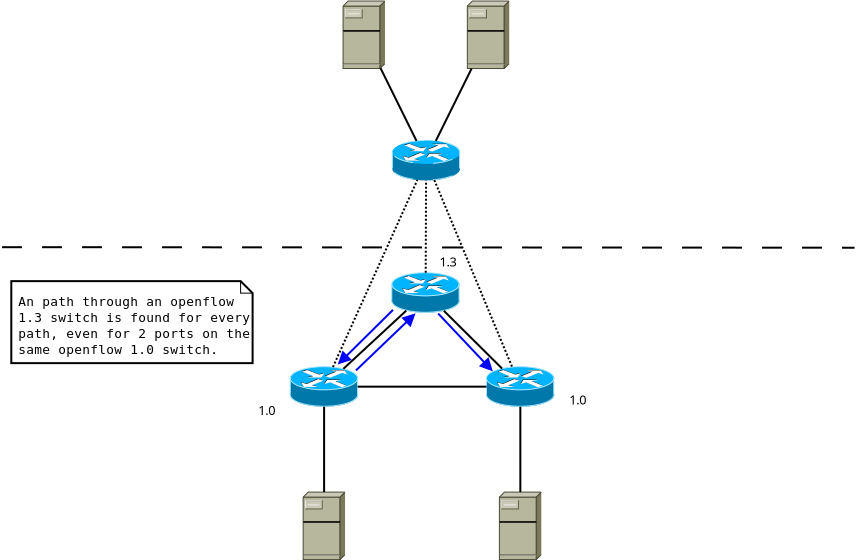 <?xml version="1.0" encoding="UTF-8"?>
<dia:diagram xmlns:dia="http://www.lysator.liu.se/~alla/dia/">
  <dia:layer name="Background" visible="true" active="true">
    <dia:object type="Cisco - Router" version="1" id="O0">
      <dia:attribute name="obj_pos">
        <dia:point val="21.962,22.976"/>
      </dia:attribute>
      <dia:attribute name="obj_bb">
        <dia:rectangle val="21.962,22.975;25.35,24.976"/>
      </dia:attribute>
      <dia:attribute name="meta">
        <dia:composite type="dict"/>
      </dia:attribute>
      <dia:attribute name="elem_corner">
        <dia:point val="21.962,22.976"/>
      </dia:attribute>
      <dia:attribute name="elem_width">
        <dia:real val="3.387"/>
      </dia:attribute>
      <dia:attribute name="elem_height">
        <dia:real val="2.0"/>
      </dia:attribute>
      <dia:attribute name="line_width">
        <dia:real val="0.1"/>
      </dia:attribute>
      <dia:attribute name="line_colour">
        <dia:color val="#000000"/>
      </dia:attribute>
      <dia:attribute name="fill_colour">
        <dia:color val="#ffffff"/>
      </dia:attribute>
      <dia:attribute name="show_background">
        <dia:boolean val="true"/>
      </dia:attribute>
      <dia:attribute name="line_style">
        <dia:enum val="0"/>
        <dia:real val="1"/>
      </dia:attribute>
      <dia:attribute name="flip_horizontal">
        <dia:boolean val="false"/>
      </dia:attribute>
      <dia:attribute name="flip_vertical">
        <dia:boolean val="false"/>
      </dia:attribute>
      <dia:attribute name="subscale">
        <dia:real val="1"/>
      </dia:attribute>
    </dia:object>
    <dia:object type="Cisco - Router" version="1" id="O1">
      <dia:attribute name="obj_pos">
        <dia:point val="27.038,18.277"/>
      </dia:attribute>
      <dia:attribute name="obj_bb">
        <dia:rectangle val="27.038,18.276;30.426,20.277"/>
      </dia:attribute>
      <dia:attribute name="meta">
        <dia:composite type="dict"/>
      </dia:attribute>
      <dia:attribute name="elem_corner">
        <dia:point val="27.038,18.277"/>
      </dia:attribute>
      <dia:attribute name="elem_width">
        <dia:real val="3.387"/>
      </dia:attribute>
      <dia:attribute name="elem_height">
        <dia:real val="2.0"/>
      </dia:attribute>
      <dia:attribute name="line_width">
        <dia:real val="0.1"/>
      </dia:attribute>
      <dia:attribute name="line_colour">
        <dia:color val="#000000"/>
      </dia:attribute>
      <dia:attribute name="fill_colour">
        <dia:color val="#ffffff"/>
      </dia:attribute>
      <dia:attribute name="show_background">
        <dia:boolean val="true"/>
      </dia:attribute>
      <dia:attribute name="line_style">
        <dia:enum val="0"/>
        <dia:real val="1"/>
      </dia:attribute>
      <dia:attribute name="flip_horizontal">
        <dia:boolean val="false"/>
      </dia:attribute>
      <dia:attribute name="flip_vertical">
        <dia:boolean val="false"/>
      </dia:attribute>
      <dia:attribute name="subscale">
        <dia:real val="1"/>
      </dia:attribute>
    </dia:object>
    <dia:object type="Cisco - Router" version="1" id="O2">
      <dia:attribute name="obj_pos">
        <dia:point val="31.774,22.976"/>
      </dia:attribute>
      <dia:attribute name="obj_bb">
        <dia:rectangle val="31.774,22.975;35.162,24.976"/>
      </dia:attribute>
      <dia:attribute name="meta">
        <dia:composite type="dict"/>
      </dia:attribute>
      <dia:attribute name="elem_corner">
        <dia:point val="31.774,22.976"/>
      </dia:attribute>
      <dia:attribute name="elem_width">
        <dia:real val="3.387"/>
      </dia:attribute>
      <dia:attribute name="elem_height">
        <dia:real val="2.0"/>
      </dia:attribute>
      <dia:attribute name="line_width">
        <dia:real val="0.1"/>
      </dia:attribute>
      <dia:attribute name="line_colour">
        <dia:color val="#000000"/>
      </dia:attribute>
      <dia:attribute name="fill_colour">
        <dia:color val="#ffffff"/>
      </dia:attribute>
      <dia:attribute name="show_background">
        <dia:boolean val="true"/>
      </dia:attribute>
      <dia:attribute name="line_style">
        <dia:enum val="0"/>
        <dia:real val="1"/>
      </dia:attribute>
      <dia:attribute name="flip_horizontal">
        <dia:boolean val="false"/>
      </dia:attribute>
      <dia:attribute name="flip_vertical">
        <dia:boolean val="false"/>
      </dia:attribute>
      <dia:attribute name="subscale">
        <dia:real val="1"/>
      </dia:attribute>
    </dia:object>
    <dia:object type="Standard - Line" version="0" id="O3">
      <dia:attribute name="obj_pos">
        <dia:point val="24.619,23.082"/>
      </dia:attribute>
      <dia:attribute name="obj_bb">
        <dia:rectangle val="24.549,20.101;27.835,23.153"/>
      </dia:attribute>
      <dia:attribute name="conn_endpoints">
        <dia:point val="24.619,23.082"/>
        <dia:point val="27.764,20.171"/>
      </dia:attribute>
      <dia:attribute name="numcp">
        <dia:int val="1"/>
      </dia:attribute>
      <dia:connections>
        <dia:connection handle="0" to="O0" connection="4"/>
        <dia:connection handle="1" to="O1" connection="4"/>
      </dia:connections>
    </dia:object>
    <dia:object type="Standard - Line" version="0" id="O4">
      <dia:attribute name="obj_pos">
        <dia:point val="29.642,20.18"/>
      </dia:attribute>
      <dia:attribute name="obj_bb">
        <dia:rectangle val="29.572,20.109;32.627,23.142"/>
      </dia:attribute>
      <dia:attribute name="conn_endpoints">
        <dia:point val="29.642,20.18"/>
        <dia:point val="32.556,23.071"/>
      </dia:attribute>
      <dia:attribute name="numcp">
        <dia:int val="1"/>
      </dia:attribute>
      <dia:connections>
        <dia:connection handle="0" to="O1" connection="4"/>
        <dia:connection handle="1" to="O2" connection="4"/>
      </dia:connections>
    </dia:object>
    <dia:object type="Cisco - File Server" version="1" id="O5">
      <dia:attribute name="obj_pos">
        <dia:point val="22.608,29.247"/>
      </dia:attribute>
      <dia:attribute name="obj_bb">
        <dia:rectangle val="22.607,29.246;24.705,32.622"/>
      </dia:attribute>
      <dia:attribute name="meta">
        <dia:composite type="dict"/>
      </dia:attribute>
      <dia:attribute name="elem_corner">
        <dia:point val="22.608,29.247"/>
      </dia:attribute>
      <dia:attribute name="elem_width">
        <dia:real val="2.095"/>
      </dia:attribute>
      <dia:attribute name="elem_height">
        <dia:real val="3.374"/>
      </dia:attribute>
      <dia:attribute name="line_width">
        <dia:real val="0.1"/>
      </dia:attribute>
      <dia:attribute name="line_colour">
        <dia:color val="#000000"/>
      </dia:attribute>
      <dia:attribute name="fill_colour">
        <dia:color val="#ffffff"/>
      </dia:attribute>
      <dia:attribute name="show_background">
        <dia:boolean val="true"/>
      </dia:attribute>
      <dia:attribute name="line_style">
        <dia:enum val="0"/>
        <dia:real val="1"/>
      </dia:attribute>
      <dia:attribute name="flip_horizontal">
        <dia:boolean val="false"/>
      </dia:attribute>
      <dia:attribute name="flip_vertical">
        <dia:boolean val="false"/>
      </dia:attribute>
      <dia:attribute name="subscale">
        <dia:real val="1"/>
      </dia:attribute>
    </dia:object>
    <dia:object type="Cisco - File Server" version="1" id="O6">
      <dia:attribute name="obj_pos">
        <dia:point val="32.42,29.247"/>
      </dia:attribute>
      <dia:attribute name="obj_bb">
        <dia:rectangle val="32.419,29.246;34.517,32.622"/>
      </dia:attribute>
      <dia:attribute name="meta">
        <dia:composite type="dict"/>
      </dia:attribute>
      <dia:attribute name="elem_corner">
        <dia:point val="32.42,29.247"/>
      </dia:attribute>
      <dia:attribute name="elem_width">
        <dia:real val="2.095"/>
      </dia:attribute>
      <dia:attribute name="elem_height">
        <dia:real val="3.374"/>
      </dia:attribute>
      <dia:attribute name="line_width">
        <dia:real val="0.1"/>
      </dia:attribute>
      <dia:attribute name="line_colour">
        <dia:color val="#000000"/>
      </dia:attribute>
      <dia:attribute name="fill_colour">
        <dia:color val="#ffffff"/>
      </dia:attribute>
      <dia:attribute name="show_background">
        <dia:boolean val="true"/>
      </dia:attribute>
      <dia:attribute name="line_style">
        <dia:enum val="0"/>
        <dia:real val="1"/>
      </dia:attribute>
      <dia:attribute name="flip_horizontal">
        <dia:boolean val="false"/>
      </dia:attribute>
      <dia:attribute name="flip_vertical">
        <dia:boolean val="false"/>
      </dia:attribute>
      <dia:attribute name="subscale">
        <dia:real val="1"/>
      </dia:attribute>
    </dia:object>
    <dia:object type="Standard - Line" version="0" id="O7">
      <dia:attribute name="obj_pos">
        <dia:point val="23.655,24.976"/>
      </dia:attribute>
      <dia:attribute name="obj_bb">
        <dia:rectangle val="23.605,24.926;23.706,29.296"/>
      </dia:attribute>
      <dia:attribute name="conn_endpoints">
        <dia:point val="23.655,24.976"/>
        <dia:point val="23.656,29.246"/>
      </dia:attribute>
      <dia:attribute name="numcp">
        <dia:int val="1"/>
      </dia:attribute>
      <dia:connections>
        <dia:connection handle="0" to="O0" connection="4"/>
        <dia:connection handle="1" to="O5" connection="10"/>
      </dia:connections>
    </dia:object>
    <dia:object type="Standard - Line" version="0" id="O8">
      <dia:attribute name="obj_pos">
        <dia:point val="33.467,24.976"/>
      </dia:attribute>
      <dia:attribute name="obj_bb">
        <dia:rectangle val="33.417,24.926;33.518,29.296"/>
      </dia:attribute>
      <dia:attribute name="conn_endpoints">
        <dia:point val="33.467,24.976"/>
        <dia:point val="33.468,29.246"/>
      </dia:attribute>
      <dia:attribute name="numcp">
        <dia:int val="1"/>
      </dia:attribute>
      <dia:connections>
        <dia:connection handle="0" to="O2" connection="4"/>
        <dia:connection handle="1" to="O6" connection="10"/>
      </dia:connections>
    </dia:object>
    <dia:object type="Standard - Line" version="0" id="O9">
      <dia:attribute name="obj_pos">
        <dia:point val="7.55,17"/>
      </dia:attribute>
      <dia:attribute name="obj_bb">
        <dia:rectangle val="7.5,16.95;50.228,17.077"/>
      </dia:attribute>
      <dia:attribute name="conn_endpoints">
        <dia:point val="7.55,17"/>
        <dia:point val="50.178,17.027"/>
      </dia:attribute>
      <dia:attribute name="numcp">
        <dia:int val="1"/>
      </dia:attribute>
      <dia:attribute name="line_style">
        <dia:enum val="1"/>
      </dia:attribute>
    </dia:object>
    <dia:object type="UML - Note" version="0" id="O10">
      <dia:attribute name="obj_pos">
        <dia:point val="8.015,18.698"/>
      </dia:attribute>
      <dia:attribute name="obj_bb">
        <dia:rectangle val="7.965,18.648;20.13,22.848"/>
      </dia:attribute>
      <dia:attribute name="meta">
        <dia:composite type="dict"/>
      </dia:attribute>
      <dia:attribute name="elem_corner">
        <dia:point val="8.015,18.698"/>
      </dia:attribute>
      <dia:attribute name="elem_width">
        <dia:real val="12.065"/>
      </dia:attribute>
      <dia:attribute name="elem_height">
        <dia:real val="4.1"/>
      </dia:attribute>
      <dia:attribute name="line_width">
        <dia:real val="0.1"/>
      </dia:attribute>
      <dia:attribute name="line_colour">
        <dia:color val="#000000"/>
      </dia:attribute>
      <dia:attribute name="fill_colour">
        <dia:color val="#ffffff"/>
      </dia:attribute>
      <dia:attribute name="text">
        <dia:composite type="text">
          <dia:attribute name="string">
            <dia:string>#An path through an openflow
1.3 switch is found for every
path, even for 2 ports on the
same openflow 1.0 switch.#</dia:string>
          </dia:attribute>
          <dia:attribute name="font">
            <dia:font family="monospace" style="0" name="Courier"/>
          </dia:attribute>
          <dia:attribute name="height">
            <dia:real val="0.8"/>
          </dia:attribute>
          <dia:attribute name="pos">
            <dia:point val="8.365,19.943"/>
          </dia:attribute>
          <dia:attribute name="color">
            <dia:color val="#000000"/>
          </dia:attribute>
          <dia:attribute name="alignment">
            <dia:enum val="0"/>
          </dia:attribute>
        </dia:composite>
      </dia:attribute>
    </dia:object>
    <dia:object type="Cisco - Router" version="1" id="O11">
      <dia:attribute name="obj_pos">
        <dia:point val="27.065,11.663"/>
      </dia:attribute>
      <dia:attribute name="obj_bb">
        <dia:rectangle val="27.065,11.663;30.453,13.664"/>
      </dia:attribute>
      <dia:attribute name="meta">
        <dia:composite type="dict"/>
      </dia:attribute>
      <dia:attribute name="elem_corner">
        <dia:point val="27.065,11.663"/>
      </dia:attribute>
      <dia:attribute name="elem_width">
        <dia:real val="3.387"/>
      </dia:attribute>
      <dia:attribute name="elem_height">
        <dia:real val="2"/>
      </dia:attribute>
      <dia:attribute name="line_width">
        <dia:real val="0.1"/>
      </dia:attribute>
      <dia:attribute name="line_colour">
        <dia:color val="#000000"/>
      </dia:attribute>
      <dia:attribute name="fill_colour">
        <dia:color val="#ffffff"/>
      </dia:attribute>
      <dia:attribute name="show_background">
        <dia:boolean val="true"/>
      </dia:attribute>
      <dia:attribute name="line_style">
        <dia:enum val="1"/>
        <dia:real val="1"/>
      </dia:attribute>
      <dia:attribute name="flip_horizontal">
        <dia:boolean val="false"/>
      </dia:attribute>
      <dia:attribute name="flip_vertical">
        <dia:boolean val="false"/>
      </dia:attribute>
      <dia:attribute name="subscale">
        <dia:real val="1"/>
      </dia:attribute>
    </dia:object>
    <dia:object type="Cisco - File Server" version="1" id="O12">
      <dia:attribute name="obj_pos">
        <dia:point val="24.605,4.694"/>
      </dia:attribute>
      <dia:attribute name="obj_bb">
        <dia:rectangle val="24.604,4.693;26.702,8.07"/>
      </dia:attribute>
      <dia:attribute name="meta">
        <dia:composite type="dict"/>
      </dia:attribute>
      <dia:attribute name="elem_corner">
        <dia:point val="24.605,4.694"/>
      </dia:attribute>
      <dia:attribute name="elem_width">
        <dia:real val="2.095"/>
      </dia:attribute>
      <dia:attribute name="elem_height">
        <dia:real val="3.374"/>
      </dia:attribute>
      <dia:attribute name="line_width">
        <dia:real val="0.1"/>
      </dia:attribute>
      <dia:attribute name="line_colour">
        <dia:color val="#000000"/>
      </dia:attribute>
      <dia:attribute name="fill_colour">
        <dia:color val="#ffffff"/>
      </dia:attribute>
      <dia:attribute name="show_background">
        <dia:boolean val="true"/>
      </dia:attribute>
      <dia:attribute name="line_style">
        <dia:enum val="0"/>
        <dia:real val="1"/>
      </dia:attribute>
      <dia:attribute name="flip_horizontal">
        <dia:boolean val="false"/>
      </dia:attribute>
      <dia:attribute name="flip_vertical">
        <dia:boolean val="false"/>
      </dia:attribute>
      <dia:attribute name="subscale">
        <dia:real val="1"/>
      </dia:attribute>
    </dia:object>
    <dia:object type="Cisco - File Server" version="1" id="O13">
      <dia:attribute name="obj_pos">
        <dia:point val="30.817,4.694"/>
      </dia:attribute>
      <dia:attribute name="obj_bb">
        <dia:rectangle val="30.816,4.693;32.914,8.07"/>
      </dia:attribute>
      <dia:attribute name="meta">
        <dia:composite type="dict"/>
      </dia:attribute>
      <dia:attribute name="elem_corner">
        <dia:point val="30.817,4.694"/>
      </dia:attribute>
      <dia:attribute name="elem_width">
        <dia:real val="2.095"/>
      </dia:attribute>
      <dia:attribute name="elem_height">
        <dia:real val="3.374"/>
      </dia:attribute>
      <dia:attribute name="line_width">
        <dia:real val="0.1"/>
      </dia:attribute>
      <dia:attribute name="line_colour">
        <dia:color val="#000000"/>
      </dia:attribute>
      <dia:attribute name="fill_colour">
        <dia:color val="#ffffff"/>
      </dia:attribute>
      <dia:attribute name="show_background">
        <dia:boolean val="true"/>
      </dia:attribute>
      <dia:attribute name="line_style">
        <dia:enum val="0"/>
        <dia:real val="1"/>
      </dia:attribute>
      <dia:attribute name="flip_horizontal">
        <dia:boolean val="false"/>
      </dia:attribute>
      <dia:attribute name="flip_vertical">
        <dia:boolean val="false"/>
      </dia:attribute>
      <dia:attribute name="subscale">
        <dia:real val="1"/>
      </dia:attribute>
    </dia:object>
    <dia:object type="Standard - Line" version="0" id="O14">
      <dia:attribute name="obj_pos">
        <dia:point val="26.475,8.045"/>
      </dia:attribute>
      <dia:attribute name="obj_bb">
        <dia:rectangle val="26.408,7.978;28.342,11.753"/>
      </dia:attribute>
      <dia:attribute name="conn_endpoints">
        <dia:point val="26.475,8.045"/>
        <dia:point val="28.275,11.686"/>
      </dia:attribute>
      <dia:attribute name="numcp">
        <dia:int val="1"/>
      </dia:attribute>
      <dia:connections>
        <dia:connection handle="0" to="O12" connection="10"/>
        <dia:connection handle="1" to="O11" connection="4"/>
      </dia:connections>
    </dia:object>
    <dia:object type="Standard - Line" version="0" id="O15">
      <dia:attribute name="obj_pos">
        <dia:point val="31.032,8.066"/>
      </dia:attribute>
      <dia:attribute name="obj_bb">
        <dia:rectangle val="29.174,7.999;31.099,11.754"/>
      </dia:attribute>
      <dia:attribute name="conn_endpoints">
        <dia:point val="31.032,8.066"/>
        <dia:point val="29.241,11.687"/>
      </dia:attribute>
      <dia:attribute name="numcp">
        <dia:int val="1"/>
      </dia:attribute>
      <dia:connections>
        <dia:connection handle="0" to="O13" connection="10"/>
        <dia:connection handle="1" to="O11" connection="4"/>
      </dia:connections>
    </dia:object>
    <dia:object type="Standard - Line" version="0" id="O16">
      <dia:attribute name="obj_pos">
        <dia:point val="24.097,22.995"/>
      </dia:attribute>
      <dia:attribute name="obj_bb">
        <dia:rectangle val="24.031,13.577;28.381,23.061"/>
      </dia:attribute>
      <dia:attribute name="conn_endpoints">
        <dia:point val="24.097,22.995"/>
        <dia:point val="28.315,13.643"/>
      </dia:attribute>
      <dia:attribute name="numcp">
        <dia:int val="1"/>
      </dia:attribute>
      <dia:attribute name="line_style">
        <dia:enum val="4"/>
      </dia:attribute>
      <dia:connections>
        <dia:connection handle="0" to="O0" connection="4"/>
        <dia:connection handle="1" to="O11" connection="4"/>
      </dia:connections>
    </dia:object>
    <dia:object type="Standard - Line" version="0" id="O17">
      <dia:attribute name="obj_pos">
        <dia:point val="28.735,18.277"/>
      </dia:attribute>
      <dia:attribute name="obj_bb">
        <dia:rectangle val="28.685,13.613;28.804,18.327"/>
      </dia:attribute>
      <dia:attribute name="conn_endpoints">
        <dia:point val="28.735,18.277"/>
        <dia:point val="28.754,13.664"/>
      </dia:attribute>
      <dia:attribute name="numcp">
        <dia:int val="1"/>
      </dia:attribute>
      <dia:attribute name="line_style">
        <dia:enum val="4"/>
      </dia:attribute>
      <dia:connections>
        <dia:connection handle="0" to="O1" connection="4"/>
        <dia:connection handle="1" to="O11" connection="4"/>
      </dia:connections>
    </dia:object>
    <dia:object type="Standard - Line" version="0" id="O18">
      <dia:attribute name="obj_pos">
        <dia:point val="29.168,13.646"/>
      </dia:attribute>
      <dia:attribute name="obj_bb">
        <dia:rectangle val="29.102,13.581;33.126,23.062"/>
      </dia:attribute>
      <dia:attribute name="conn_endpoints">
        <dia:point val="29.168,13.646"/>
        <dia:point val="33.06,22.997"/>
      </dia:attribute>
      <dia:attribute name="numcp">
        <dia:int val="1"/>
      </dia:attribute>
      <dia:attribute name="line_style">
        <dia:enum val="4"/>
      </dia:attribute>
      <dia:connections>
        <dia:connection handle="0" to="O11" connection="4"/>
        <dia:connection handle="1" to="O2" connection="4"/>
      </dia:connections>
    </dia:object>
    <dia:object type="Standard - Line" version="0" id="O19">
      <dia:attribute name="obj_pos">
        <dia:point val="25.33,23.975"/>
      </dia:attribute>
      <dia:attribute name="obj_bb">
        <dia:rectangle val="25.28,23.925;31.825,24.025"/>
      </dia:attribute>
      <dia:attribute name="conn_endpoints">
        <dia:point val="25.33,23.975"/>
        <dia:point val="31.775,23.975"/>
      </dia:attribute>
      <dia:attribute name="numcp">
        <dia:int val="1"/>
      </dia:attribute>
      <dia:connections>
        <dia:connection handle="0" to="O0" connection="4"/>
        <dia:connection handle="1" to="O2" connection="4"/>
      </dia:connections>
    </dia:object>
    <dia:object type="Standard - Text" version="1" id="O20">
      <dia:attribute name="obj_pos">
        <dia:point val="20.363,25.389"/>
      </dia:attribute>
      <dia:attribute name="obj_bb">
        <dia:rectangle val="20.363,24.794;21.38,25.539"/>
      </dia:attribute>
      <dia:attribute name="text">
        <dia:composite type="text">
          <dia:attribute name="string">
            <dia:string>#1.0#</dia:string>
          </dia:attribute>
          <dia:attribute name="font">
            <dia:font family="sans" style="0" name="Helvetica"/>
          </dia:attribute>
          <dia:attribute name="height">
            <dia:real val="0.8"/>
          </dia:attribute>
          <dia:attribute name="pos">
            <dia:point val="20.363,25.389"/>
          </dia:attribute>
          <dia:attribute name="color">
            <dia:color val="#000000"/>
          </dia:attribute>
          <dia:attribute name="alignment">
            <dia:enum val="0"/>
          </dia:attribute>
        </dia:composite>
      </dia:attribute>
      <dia:attribute name="valign">
        <dia:enum val="3"/>
      </dia:attribute>
    </dia:object>
    <dia:object type="Standard - Text" version="1" id="O21">
      <dia:attribute name="obj_pos">
        <dia:point val="35.913,24.864"/>
      </dia:attribute>
      <dia:attribute name="obj_bb">
        <dia:rectangle val="35.894,24.25;36.93,25.051"/>
      </dia:attribute>
      <dia:attribute name="text">
        <dia:composite type="text">
          <dia:attribute name="string">
            <dia:string>#1.0#</dia:string>
          </dia:attribute>
          <dia:attribute name="font">
            <dia:font family="sans" style="0" name="Helvetica"/>
          </dia:attribute>
          <dia:attribute name="height">
            <dia:real val="0.8"/>
          </dia:attribute>
          <dia:attribute name="pos">
            <dia:point val="35.913,24.864"/>
          </dia:attribute>
          <dia:attribute name="color">
            <dia:color val="#000000"/>
          </dia:attribute>
          <dia:attribute name="alignment">
            <dia:enum val="0"/>
          </dia:attribute>
        </dia:composite>
      </dia:attribute>
      <dia:attribute name="valign">
        <dia:enum val="3"/>
      </dia:attribute>
    </dia:object>
    <dia:object type="Standard - Text" version="1" id="O22">
      <dia:attribute name="obj_pos">
        <dia:point val="29.421,17.97"/>
      </dia:attribute>
      <dia:attribute name="obj_bb">
        <dia:rectangle val="29.421,17.356;30.457,18.157"/>
      </dia:attribute>
      <dia:attribute name="text">
        <dia:composite type="text">
          <dia:attribute name="string">
            <dia:string>#1.3#</dia:string>
          </dia:attribute>
          <dia:attribute name="font">
            <dia:font family="sans" style="0" name="Helvetica"/>
          </dia:attribute>
          <dia:attribute name="height">
            <dia:real val="0.8"/>
          </dia:attribute>
          <dia:attribute name="pos">
            <dia:point val="29.421,17.97"/>
          </dia:attribute>
          <dia:attribute name="color">
            <dia:color val="#000000"/>
          </dia:attribute>
          <dia:attribute name="alignment">
            <dia:enum val="0"/>
          </dia:attribute>
        </dia:composite>
      </dia:attribute>
      <dia:attribute name="valign">
        <dia:enum val="3"/>
      </dia:attribute>
    </dia:object>
    <dia:object type="Standard - Line" version="0" id="O23">
      <dia:attribute name="obj_pos">
        <dia:point val="25.247,23.163"/>
      </dia:attribute>
      <dia:attribute name="obj_bb">
        <dia:rectangle val="25.176,20.273;28.265,23.234"/>
      </dia:attribute>
      <dia:attribute name="conn_endpoints">
        <dia:point val="25.247,23.163"/>
        <dia:point val="28.184,20.35"/>
      </dia:attribute>
      <dia:attribute name="numcp">
        <dia:int val="1"/>
      </dia:attribute>
      <dia:attribute name="line_color">
        <dia:color val="#0000ff"/>
      </dia:attribute>
      <dia:attribute name="end_arrow">
        <dia:enum val="3"/>
      </dia:attribute>
      <dia:attribute name="end_arrow_length">
        <dia:real val="0.5"/>
      </dia:attribute>
      <dia:attribute name="end_arrow_width">
        <dia:real val="0.5"/>
      </dia:attribute>
    </dia:object>
    <dia:object type="Standard - Line" version="0" id="O24">
      <dia:attribute name="obj_pos">
        <dia:point val="27.102,20.134"/>
      </dia:attribute>
      <dia:attribute name="obj_bb">
        <dia:rectangle val="24.302,20.063;27.173,22.902"/>
      </dia:attribute>
      <dia:attribute name="conn_endpoints">
        <dia:point val="27.102,20.134"/>
        <dia:point val="24.381,22.823"/>
      </dia:attribute>
      <dia:attribute name="numcp">
        <dia:int val="1"/>
      </dia:attribute>
      <dia:attribute name="line_color">
        <dia:color val="#0000ff"/>
      </dia:attribute>
      <dia:attribute name="end_arrow">
        <dia:enum val="3"/>
      </dia:attribute>
      <dia:attribute name="end_arrow_length">
        <dia:real val="0.5"/>
      </dia:attribute>
      <dia:attribute name="end_arrow_width">
        <dia:real val="0.5"/>
      </dia:attribute>
    </dia:object>
    <dia:object type="Standard - Line" version="0" id="O25">
      <dia:attribute name="obj_pos">
        <dia:point val="29.359,20.319"/>
      </dia:attribute>
      <dia:attribute name="obj_bb">
        <dia:rectangle val="29.288,20.249;32.125,23.245"/>
      </dia:attribute>
      <dia:attribute name="conn_endpoints">
        <dia:point val="29.359,20.319"/>
        <dia:point val="32.048,23.163"/>
      </dia:attribute>
      <dia:attribute name="numcp">
        <dia:int val="1"/>
      </dia:attribute>
      <dia:attribute name="line_color">
        <dia:color val="#0000ff"/>
      </dia:attribute>
      <dia:attribute name="end_arrow">
        <dia:enum val="3"/>
      </dia:attribute>
      <dia:attribute name="end_arrow_length">
        <dia:real val="0.5"/>
      </dia:attribute>
      <dia:attribute name="end_arrow_width">
        <dia:real val="0.5"/>
      </dia:attribute>
    </dia:object>
  </dia:layer>
</dia:diagram>
